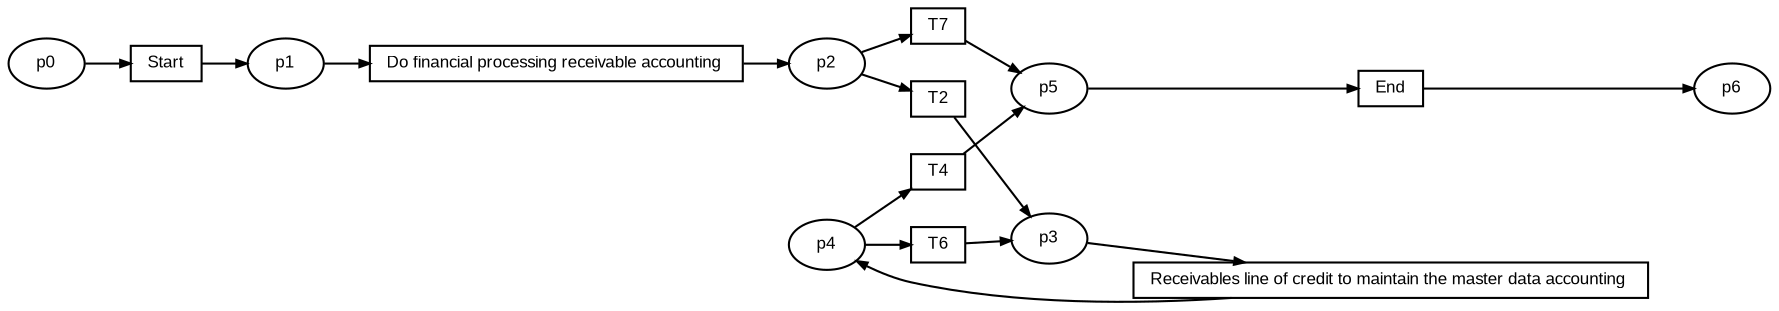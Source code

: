 digraph G {ranksep=".3"; fontsize="8"; remincross=true; margin="0.0,0.0"; fontname="Arial";rankdir="LR"; 
edge [arrowsize="0.5"];
node [height=".2",width=".2",fontname="Arial",fontsize="8"];
t0 [shape="box",label="T7"];
t1 [shape="box",label="T6"];
t2 [shape="box",label="End"];
t3 [shape="box",label="T4"];
t4 [shape="box",label="Receivables line of credit to maintain the master data accounting "];
t5 [shape="box",label="T2"];
t6 [shape="box",label="Do financial processing receivable accounting "];
t7 [shape="box",label="Start"];
p0 [shape="oval",label="p6"];
p1 [shape="oval",label="p5"];
p2 [shape="oval",label="p4"];
p3 [shape="oval",label="p3"];
p4 [shape="oval",label="p2"];
p5 [shape="oval",label="p1"];
p6 [shape="oval",label="p0"];
t4 -> p2[label=""];
t1 -> p3[label=""];
t0 -> p1[label=""];
t3 -> p1[label=""];
p1 -> t2[label=""];
p4 -> t5[label=""];
p2 -> t3[label=""];
t7 -> p5[label=""];
t5 -> p3[label=""];
t2 -> p0[label=""];
p6 -> t7[label=""];
p4 -> t0[label=""];
p2 -> t1[label=""];
t6 -> p4[label=""];
p5 -> t6[label=""];
p3 -> t4[label=""];
}
